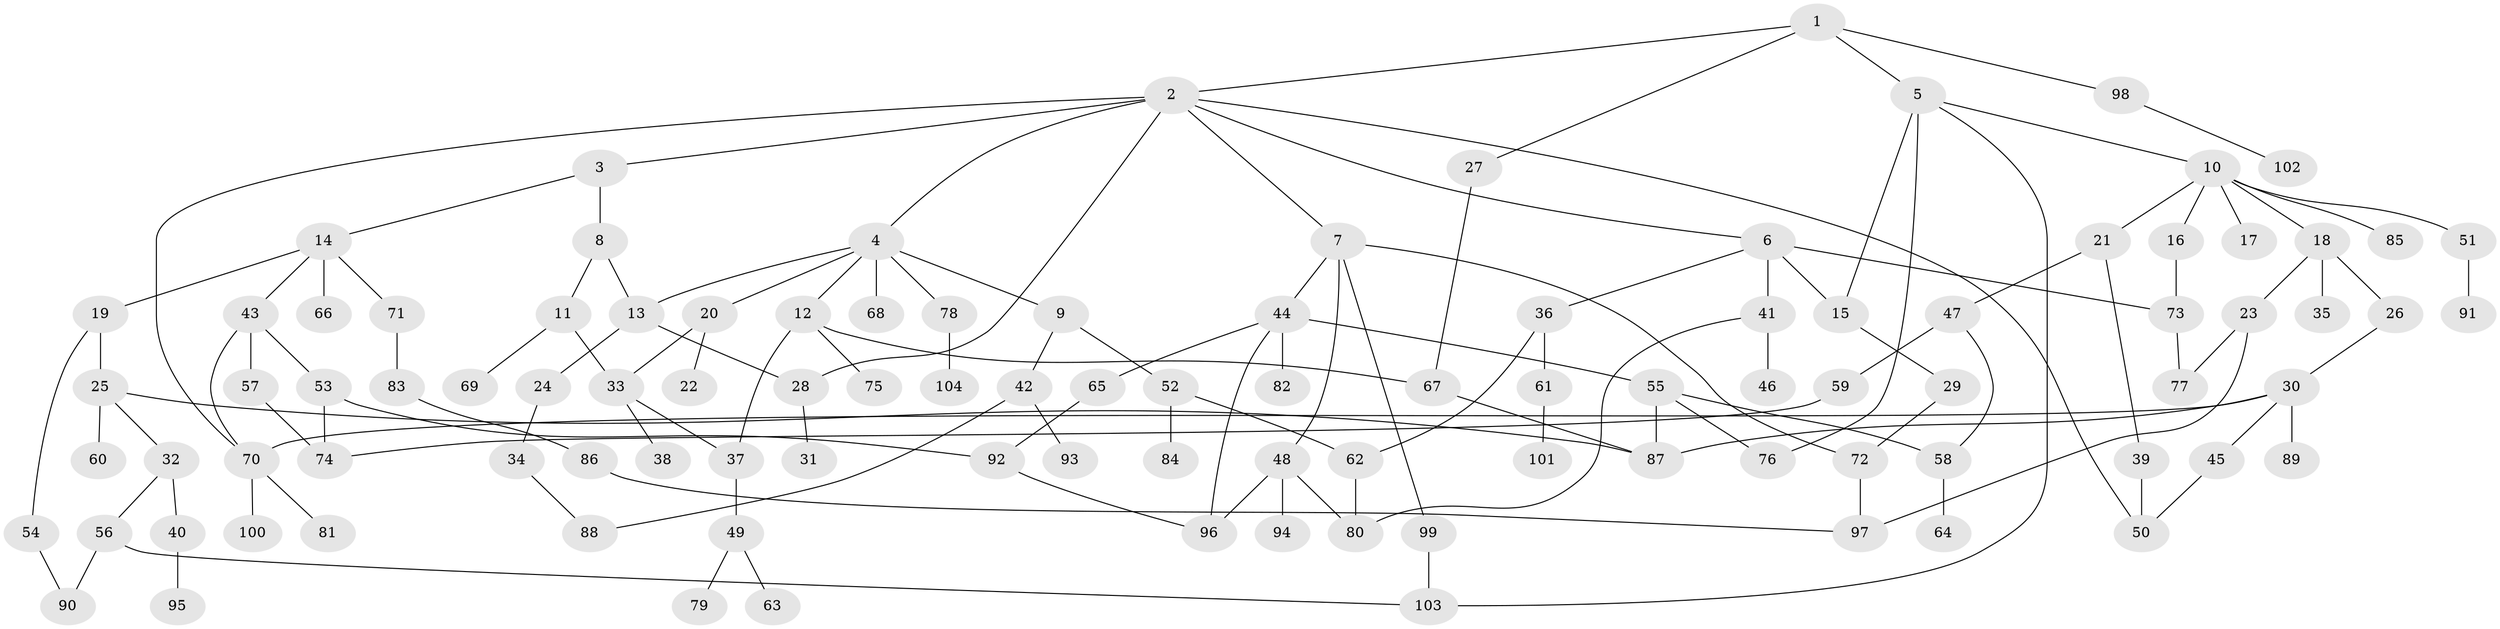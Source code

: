 // coarse degree distribution, {10: 0.03225806451612903, 4: 0.14516129032258066, 6: 0.04838709677419355, 9: 0.016129032258064516, 5: 0.08064516129032258, 2: 0.22580645161290322, 1: 0.2903225806451613, 3: 0.16129032258064516}
// Generated by graph-tools (version 1.1) at 2025/17/03/04/25 18:17:07]
// undirected, 104 vertices, 135 edges
graph export_dot {
graph [start="1"]
  node [color=gray90,style=filled];
  1;
  2;
  3;
  4;
  5;
  6;
  7;
  8;
  9;
  10;
  11;
  12;
  13;
  14;
  15;
  16;
  17;
  18;
  19;
  20;
  21;
  22;
  23;
  24;
  25;
  26;
  27;
  28;
  29;
  30;
  31;
  32;
  33;
  34;
  35;
  36;
  37;
  38;
  39;
  40;
  41;
  42;
  43;
  44;
  45;
  46;
  47;
  48;
  49;
  50;
  51;
  52;
  53;
  54;
  55;
  56;
  57;
  58;
  59;
  60;
  61;
  62;
  63;
  64;
  65;
  66;
  67;
  68;
  69;
  70;
  71;
  72;
  73;
  74;
  75;
  76;
  77;
  78;
  79;
  80;
  81;
  82;
  83;
  84;
  85;
  86;
  87;
  88;
  89;
  90;
  91;
  92;
  93;
  94;
  95;
  96;
  97;
  98;
  99;
  100;
  101;
  102;
  103;
  104;
  1 -- 2;
  1 -- 5;
  1 -- 27;
  1 -- 98;
  2 -- 3;
  2 -- 4;
  2 -- 6;
  2 -- 7;
  2 -- 70;
  2 -- 50;
  2 -- 28;
  3 -- 8;
  3 -- 14;
  4 -- 9;
  4 -- 12;
  4 -- 13;
  4 -- 20;
  4 -- 68;
  4 -- 78;
  5 -- 10;
  5 -- 15;
  5 -- 76;
  5 -- 103;
  6 -- 36;
  6 -- 41;
  6 -- 73;
  6 -- 15;
  7 -- 44;
  7 -- 48;
  7 -- 72;
  7 -- 99;
  8 -- 11;
  8 -- 13;
  9 -- 42;
  9 -- 52;
  10 -- 16;
  10 -- 17;
  10 -- 18;
  10 -- 21;
  10 -- 51;
  10 -- 85;
  11 -- 69;
  11 -- 33;
  12 -- 37;
  12 -- 67;
  12 -- 75;
  13 -- 24;
  13 -- 28;
  14 -- 19;
  14 -- 43;
  14 -- 66;
  14 -- 71;
  15 -- 29;
  16 -- 73;
  18 -- 23;
  18 -- 26;
  18 -- 35;
  19 -- 25;
  19 -- 54;
  20 -- 22;
  20 -- 33;
  21 -- 39;
  21 -- 47;
  23 -- 77;
  23 -- 97;
  24 -- 34;
  25 -- 32;
  25 -- 60;
  25 -- 87;
  26 -- 30;
  27 -- 67;
  28 -- 31;
  29 -- 72;
  30 -- 45;
  30 -- 87;
  30 -- 89;
  30 -- 70;
  32 -- 40;
  32 -- 56;
  33 -- 38;
  33 -- 37;
  34 -- 88;
  36 -- 61;
  36 -- 62;
  37 -- 49;
  39 -- 50;
  40 -- 95;
  41 -- 46;
  41 -- 80;
  42 -- 93;
  42 -- 88;
  43 -- 53;
  43 -- 57;
  43 -- 70;
  44 -- 55;
  44 -- 65;
  44 -- 82;
  44 -- 96;
  45 -- 50;
  47 -- 58;
  47 -- 59;
  48 -- 94;
  48 -- 96;
  48 -- 80;
  49 -- 63;
  49 -- 79;
  51 -- 91;
  52 -- 84;
  52 -- 62;
  53 -- 92;
  53 -- 74;
  54 -- 90;
  55 -- 76;
  55 -- 58;
  55 -- 87;
  56 -- 90;
  56 -- 103;
  57 -- 74;
  58 -- 64;
  59 -- 74;
  61 -- 101;
  62 -- 80;
  65 -- 92;
  67 -- 87;
  70 -- 81;
  70 -- 100;
  71 -- 83;
  72 -- 97;
  73 -- 77;
  78 -- 104;
  83 -- 86;
  86 -- 97;
  92 -- 96;
  98 -- 102;
  99 -- 103;
}
